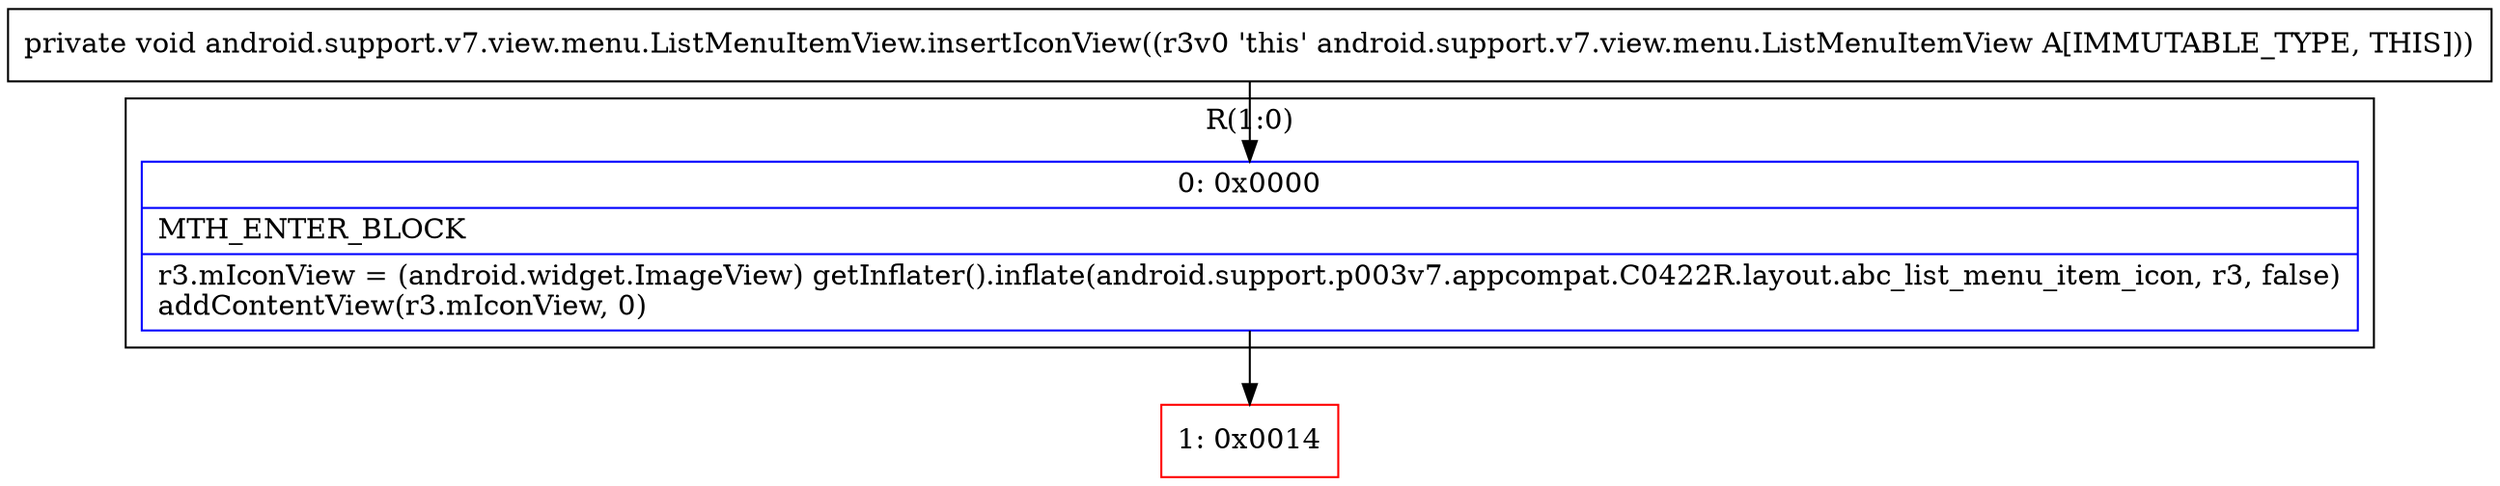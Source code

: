 digraph "CFG forandroid.support.v7.view.menu.ListMenuItemView.insertIconView()V" {
subgraph cluster_Region_1473093324 {
label = "R(1:0)";
node [shape=record,color=blue];
Node_0 [shape=record,label="{0\:\ 0x0000|MTH_ENTER_BLOCK\l|r3.mIconView = (android.widget.ImageView) getInflater().inflate(android.support.p003v7.appcompat.C0422R.layout.abc_list_menu_item_icon, r3, false)\laddContentView(r3.mIconView, 0)\l}"];
}
Node_1 [shape=record,color=red,label="{1\:\ 0x0014}"];
MethodNode[shape=record,label="{private void android.support.v7.view.menu.ListMenuItemView.insertIconView((r3v0 'this' android.support.v7.view.menu.ListMenuItemView A[IMMUTABLE_TYPE, THIS])) }"];
MethodNode -> Node_0;
Node_0 -> Node_1;
}

